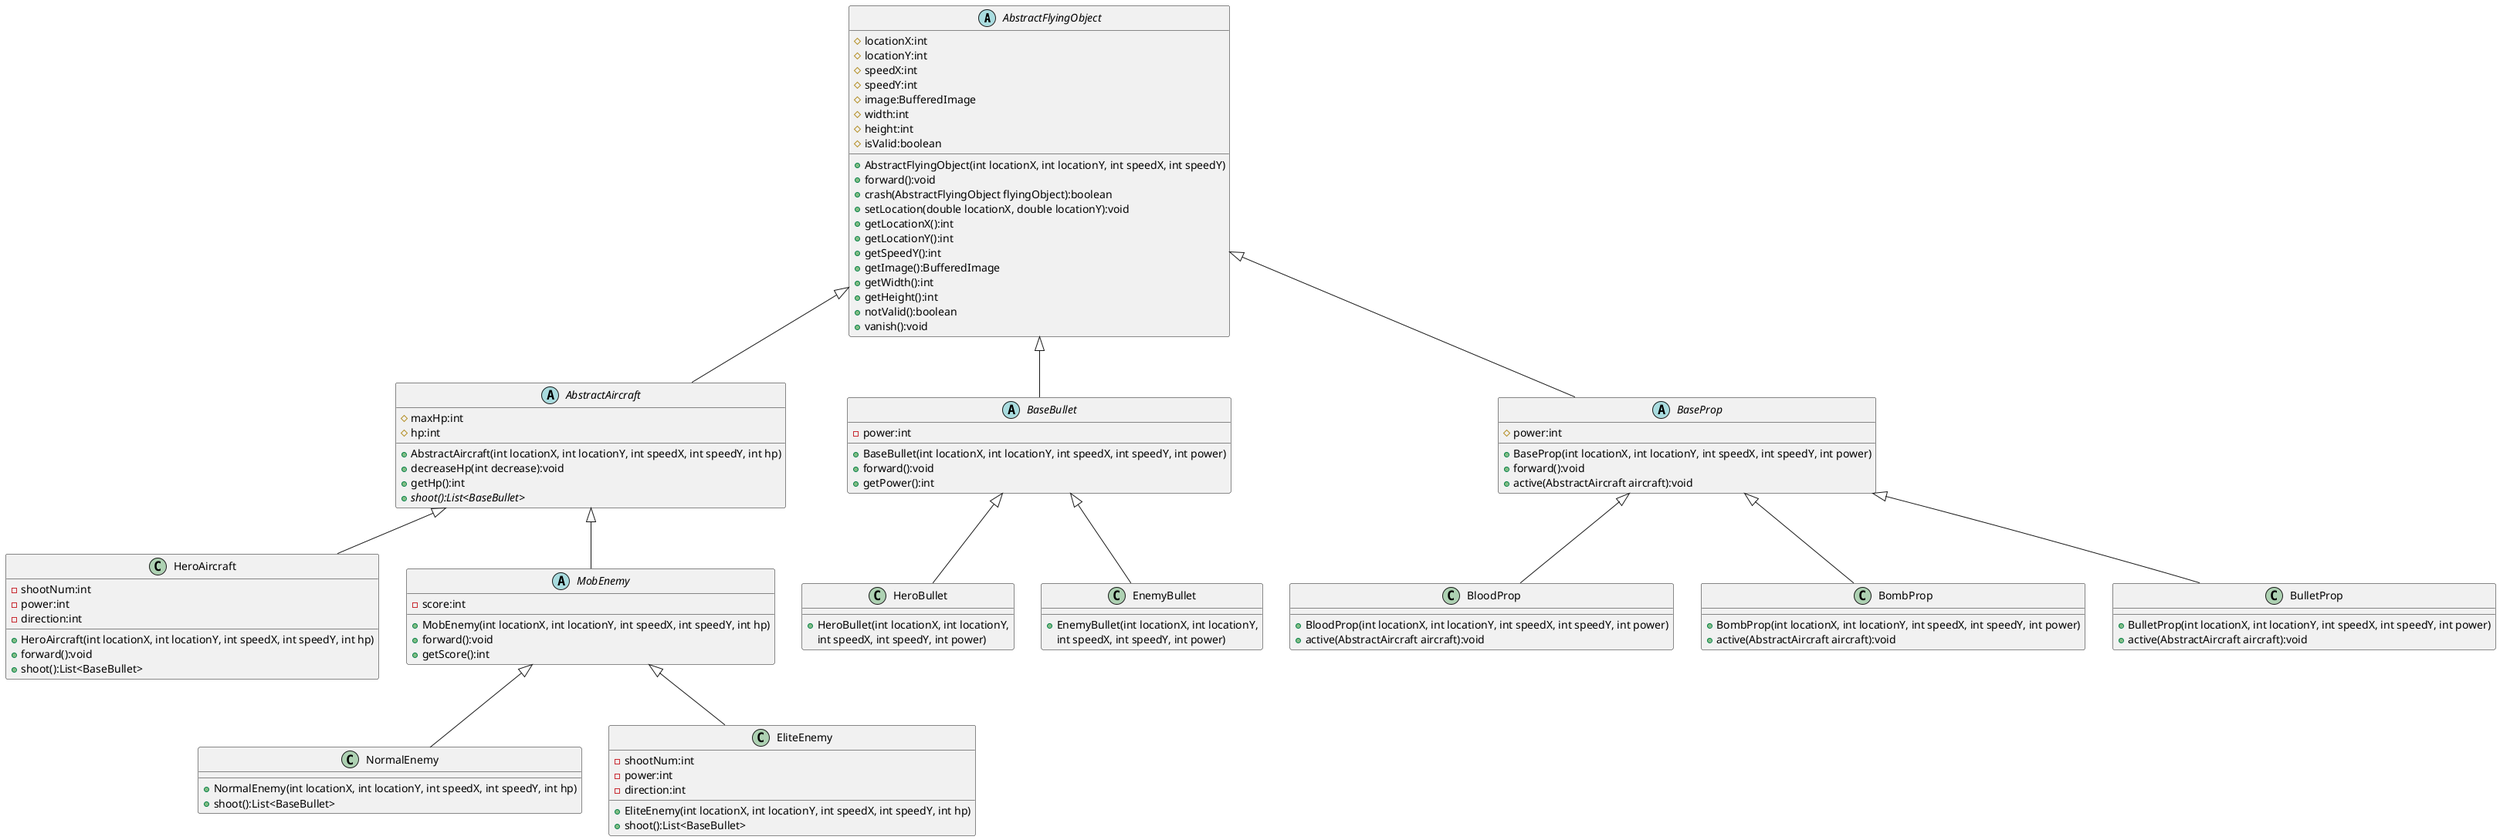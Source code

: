 @startuml
'https://plantuml.com/class-diagram

abstract class AbstractFlyingObject
{
    # locationX:int
    # locationY:int
    # speedX:int
    # speedY:int
    # image:BufferedImage
    # width:int
    # height:int
    # isValid:boolean

    + AbstractFlyingObject(int locationX, int locationY, int speedX, int speedY)
    + forward():void
    + crash(AbstractFlyingObject flyingObject):boolean
    + setLocation(double locationX, double locationY):void
    + getLocationX():int
    + getLocationY():int
    + getSpeedY():int
    + getImage():BufferedImage
    + getWidth():int
    + getHeight():int
    + notValid():boolean
    + vanish():void
}
abstract class AbstractAircraft
{
	# maxHp:int
    # hp:int
    + AbstractAircraft(int locationX, int locationY, int speedX, int speedY, int hp)
    + decreaseHp(int decrease):void
    + getHp():int
    + {abstract} shoot():List<BaseBullet>
 }


class HeroAircraft {
    - shootNum:int
    - power:int
    - direction:int
    + HeroAircraft(int locationX, int locationY, int speedX, int speedY, int hp)
    + forward():void
    + shoot():List<BaseBullet>
}

AbstractAircraft <|-- HeroAircraft

abstract class MobEnemy {
    - score:int
    + MobEnemy(int locationX, int locationY, int speedX, int speedY, int hp)
    + forward():void
    + getScore():int
}

class NormalEnemy {
    + NormalEnemy(int locationX, int locationY, int speedX, int speedY, int hp)
    + shoot():List<BaseBullet>
}

class EliteEnemy {
    - shootNum:int
    - power:int
    - direction:int
    + EliteEnemy(int locationX, int locationY, int speedX, int speedY, int hp)
    + shoot():List<BaseBullet>
}

MobEnemy <|-- NormalEnemy
MobEnemy <|-- EliteEnemy
AbstractAircraft <|-- MobEnemy

abstract class BaseBullet
{
    - power:int
    + BaseBullet(int locationX, int locationY, int speedX, int speedY, int power)
    + forward():void
	+ getPower():int
}

class HeroBullet {
    + HeroBullet(int locationX, int locationY,
     int speedX, int speedY, int power)
}

class EnemyBullet {
    + EnemyBullet(int locationX, int locationY,
     int speedX, int speedY, int power)
}

BaseBullet <|-- HeroBullet
BaseBullet <|-- EnemyBullet

abstract class BaseProp
{
    # power:int
    + BaseProp(int locationX, int locationY, int speedX, int speedY, int power)
    + forward():void
    + active(AbstractAircraft aircraft):void
}

class BloodProp
{
    + BloodProp(int locationX, int locationY, int speedX, int speedY, int power)
    + active(AbstractAircraft aircraft):void
}

class BombProp
{
    + BombProp(int locationX, int locationY, int speedX, int speedY, int power)
    + active(AbstractAircraft aircraft):void
}

class BulletProp
{
    + BulletProp(int locationX, int locationY, int speedX, int speedY, int power)
    + active(AbstractAircraft aircraft):void
}

BaseProp <|-- BloodProp
BaseProp <|-- BombProp
BaseProp <|-- BulletProp

AbstractFlyingObject <|-- AbstractAircraft
AbstractFlyingObject <|-- BaseBullet
AbstractFlyingObject <|-- BaseProp

@enduml